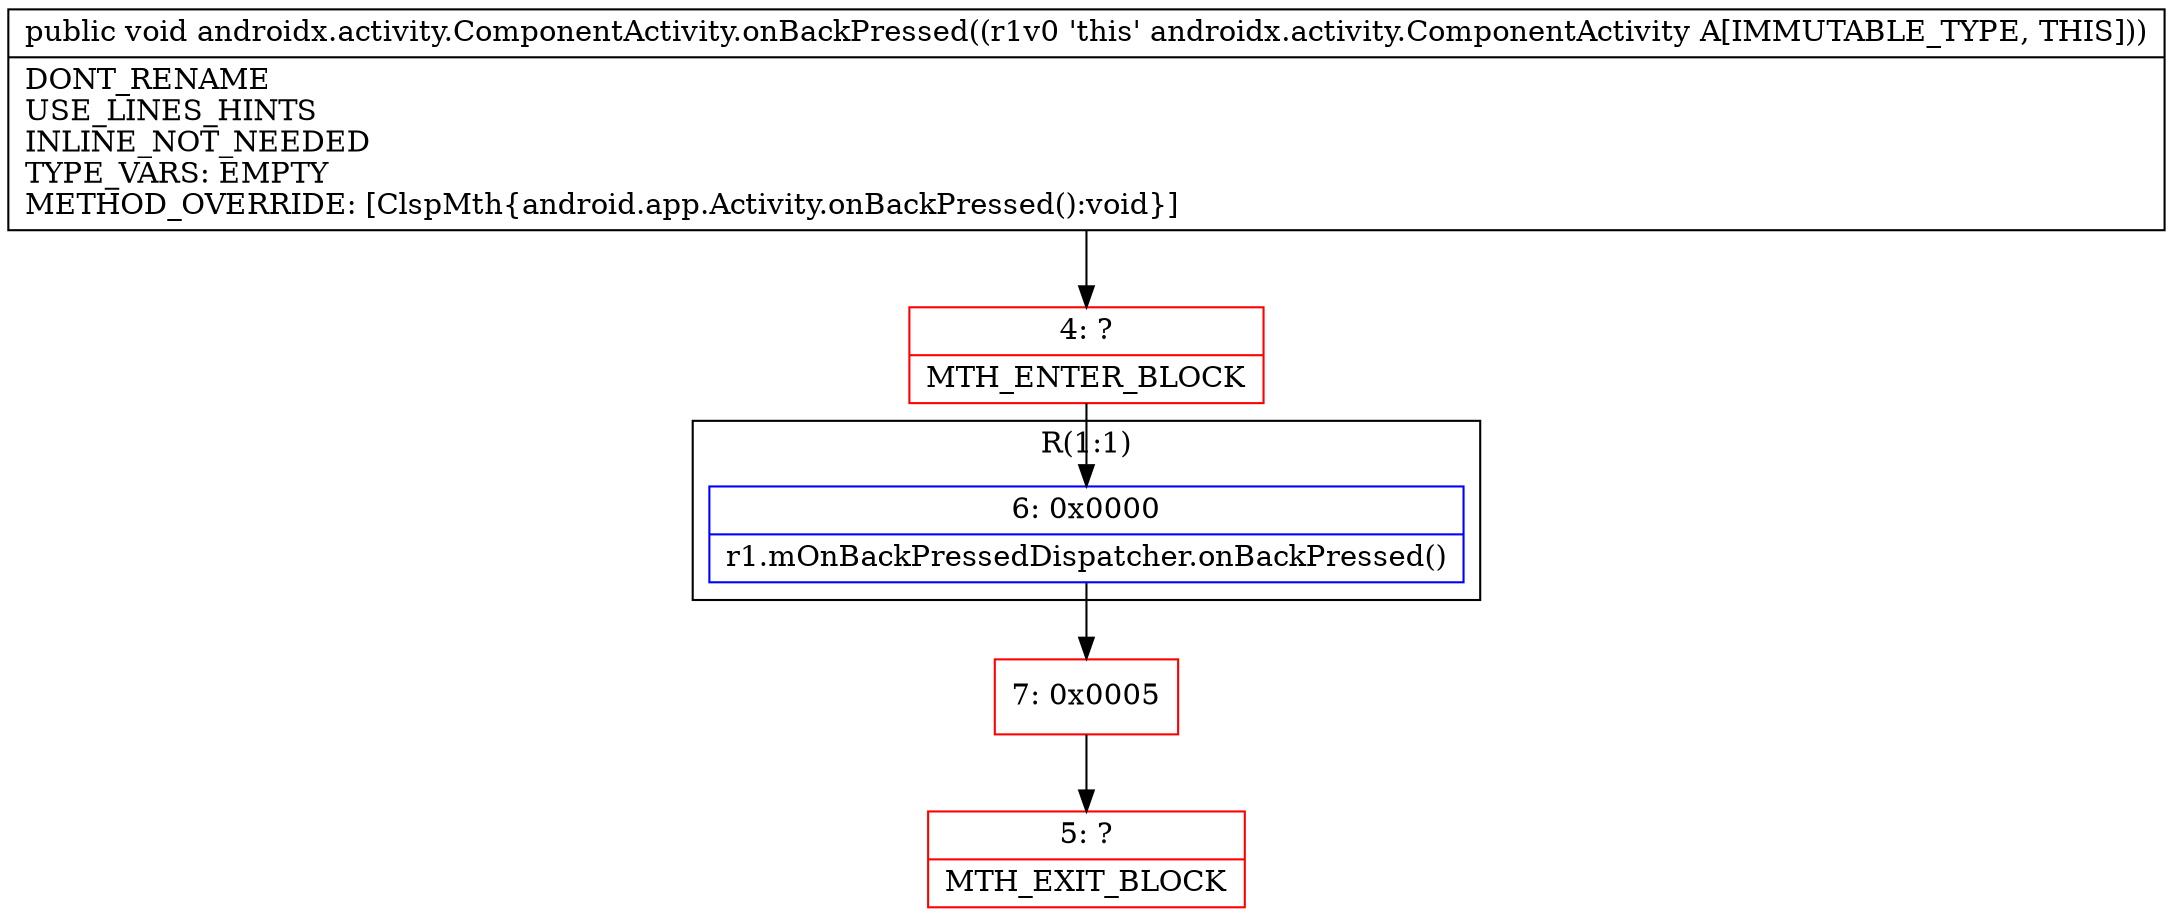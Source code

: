 digraph "CFG forandroidx.activity.ComponentActivity.onBackPressed()V" {
subgraph cluster_Region_199603459 {
label = "R(1:1)";
node [shape=record,color=blue];
Node_6 [shape=record,label="{6\:\ 0x0000|r1.mOnBackPressedDispatcher.onBackPressed()\l}"];
}
Node_4 [shape=record,color=red,label="{4\:\ ?|MTH_ENTER_BLOCK\l}"];
Node_7 [shape=record,color=red,label="{7\:\ 0x0005}"];
Node_5 [shape=record,color=red,label="{5\:\ ?|MTH_EXIT_BLOCK\l}"];
MethodNode[shape=record,label="{public void androidx.activity.ComponentActivity.onBackPressed((r1v0 'this' androidx.activity.ComponentActivity A[IMMUTABLE_TYPE, THIS]))  | DONT_RENAME\lUSE_LINES_HINTS\lINLINE_NOT_NEEDED\lTYPE_VARS: EMPTY\lMETHOD_OVERRIDE: [ClspMth\{android.app.Activity.onBackPressed():void\}]\l}"];
MethodNode -> Node_4;Node_6 -> Node_7;
Node_4 -> Node_6;
Node_7 -> Node_5;
}

